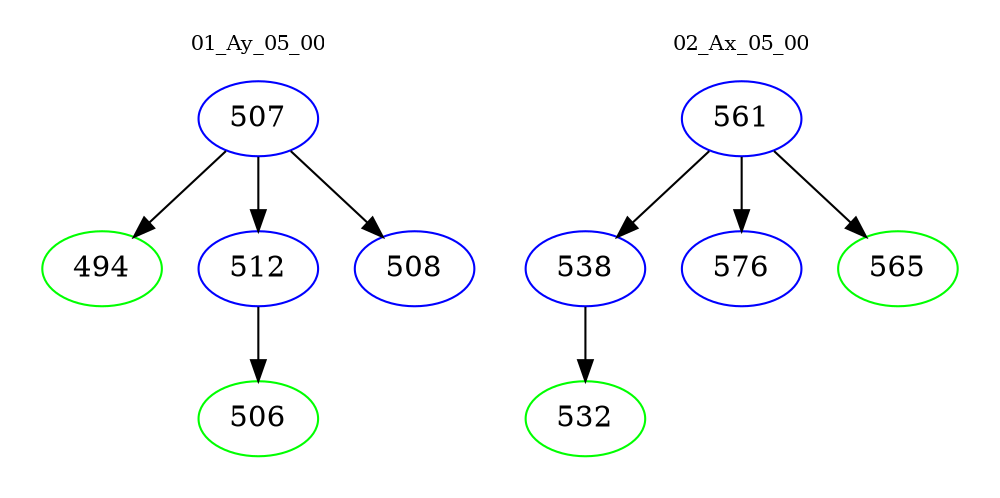 digraph{
subgraph cluster_0 {
color = white
label = "01_Ay_05_00";
fontsize=10;
T0_507 [label="507", color="blue"]
T0_507 -> T0_494 [color="black"]
T0_494 [label="494", color="green"]
T0_507 -> T0_512 [color="black"]
T0_512 [label="512", color="blue"]
T0_512 -> T0_506 [color="black"]
T0_506 [label="506", color="green"]
T0_507 -> T0_508 [color="black"]
T0_508 [label="508", color="blue"]
}
subgraph cluster_1 {
color = white
label = "02_Ax_05_00";
fontsize=10;
T1_561 [label="561", color="blue"]
T1_561 -> T1_538 [color="black"]
T1_538 [label="538", color="blue"]
T1_538 -> T1_532 [color="black"]
T1_532 [label="532", color="green"]
T1_561 -> T1_576 [color="black"]
T1_576 [label="576", color="blue"]
T1_561 -> T1_565 [color="black"]
T1_565 [label="565", color="green"]
}
}

